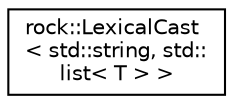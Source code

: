 digraph "类继承关系图"
{
 // LATEX_PDF_SIZE
  edge [fontname="Helvetica",fontsize="10",labelfontname="Helvetica",labelfontsize="10"];
  node [fontname="Helvetica",fontsize="10",shape=record];
  rankdir="LR";
  Node0 [label="rock::LexicalCast\l\< std::string, std::\llist\< T \> \>",height=0.2,width=0.4,color="black", fillcolor="white", style="filled",URL="$classrock_1_1LexicalCast_3_01std_1_1string_00_01std_1_1list_3_01T_01_4_01_4.html",tooltip="类型转换模板类片特化(YAML String 转换成 std::list<T>)"];
}
